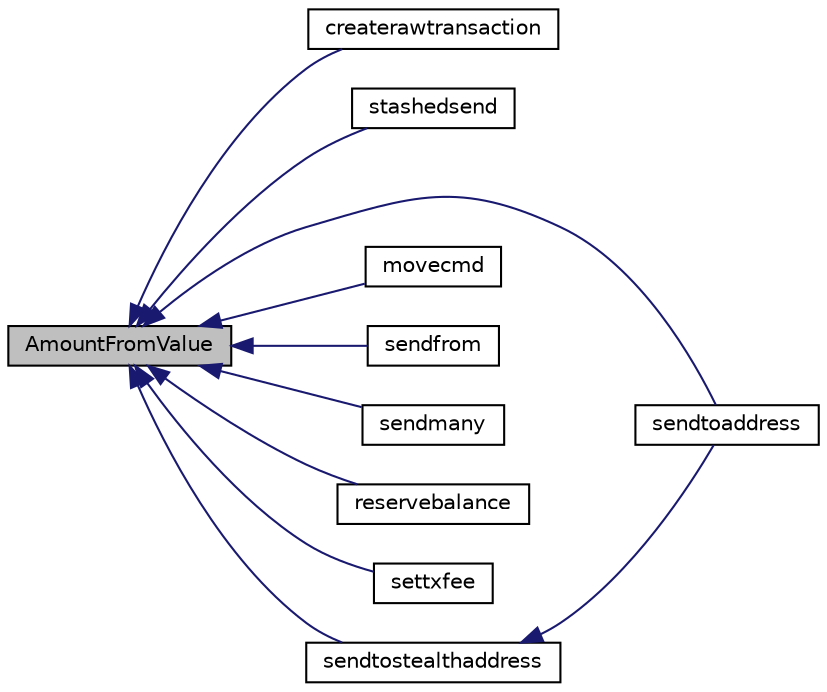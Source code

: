 digraph "AmountFromValue"
{
  edge [fontname="Helvetica",fontsize="10",labelfontname="Helvetica",labelfontsize="10"];
  node [fontname="Helvetica",fontsize="10",shape=record];
  rankdir="LR";
  Node14 [label="AmountFromValue",height=0.2,width=0.4,color="black", fillcolor="grey75", style="filled", fontcolor="black"];
  Node14 -> Node15 [dir="back",color="midnightblue",fontsize="10",style="solid",fontname="Helvetica"];
  Node15 [label="createrawtransaction",height=0.2,width=0.4,color="black", fillcolor="white", style="filled",URL="$dc/da8/rpcrawtransaction_8cpp.html#a7924d2aa3d68d890b82773445e0d949e"];
  Node14 -> Node16 [dir="back",color="midnightblue",fontsize="10",style="solid",fontname="Helvetica"];
  Node16 [label="stashedsend",height=0.2,width=0.4,color="black", fillcolor="white", style="filled",URL="$d5/d6b/rpcstashedsend_8cpp.html#a5a7cb1ad55aeaa8bcbb5172e9153a75a"];
  Node14 -> Node17 [dir="back",color="midnightblue",fontsize="10",style="solid",fontname="Helvetica"];
  Node17 [label="sendtoaddress",height=0.2,width=0.4,color="black", fillcolor="white", style="filled",URL="$df/d1d/rpcwallet_8cpp.html#a134064858f9cfa4775a6ae34cac2b133"];
  Node14 -> Node18 [dir="back",color="midnightblue",fontsize="10",style="solid",fontname="Helvetica"];
  Node18 [label="movecmd",height=0.2,width=0.4,color="black", fillcolor="white", style="filled",URL="$df/d1d/rpcwallet_8cpp.html#a7dcb5aa63b46944bc4874719c8e1db15"];
  Node14 -> Node19 [dir="back",color="midnightblue",fontsize="10",style="solid",fontname="Helvetica"];
  Node19 [label="sendfrom",height=0.2,width=0.4,color="black", fillcolor="white", style="filled",URL="$df/d1d/rpcwallet_8cpp.html#a845eaefd9ec7752b1145c183205524d0"];
  Node14 -> Node20 [dir="back",color="midnightblue",fontsize="10",style="solid",fontname="Helvetica"];
  Node20 [label="sendmany",height=0.2,width=0.4,color="black", fillcolor="white", style="filled",URL="$df/d1d/rpcwallet_8cpp.html#adeb5f23f20fb4e589dab23cadf75c92d"];
  Node14 -> Node21 [dir="back",color="midnightblue",fontsize="10",style="solid",fontname="Helvetica"];
  Node21 [label="reservebalance",height=0.2,width=0.4,color="black", fillcolor="white", style="filled",URL="$df/d1d/rpcwallet_8cpp.html#ac121309c99bd91b41eb61a3a8f1ab902"];
  Node14 -> Node22 [dir="back",color="midnightblue",fontsize="10",style="solid",fontname="Helvetica"];
  Node22 [label="settxfee",height=0.2,width=0.4,color="black", fillcolor="white", style="filled",URL="$df/d1d/rpcwallet_8cpp.html#a68e2fb93e252e5b3a97dd629815a9159"];
  Node14 -> Node23 [dir="back",color="midnightblue",fontsize="10",style="solid",fontname="Helvetica"];
  Node23 [label="sendtostealthaddress",height=0.2,width=0.4,color="black", fillcolor="white", style="filled",URL="$df/d1d/rpcwallet_8cpp.html#ad901105908c7eea072067a49643a906e"];
  Node23 -> Node17 [dir="back",color="midnightblue",fontsize="10",style="solid",fontname="Helvetica"];
}
